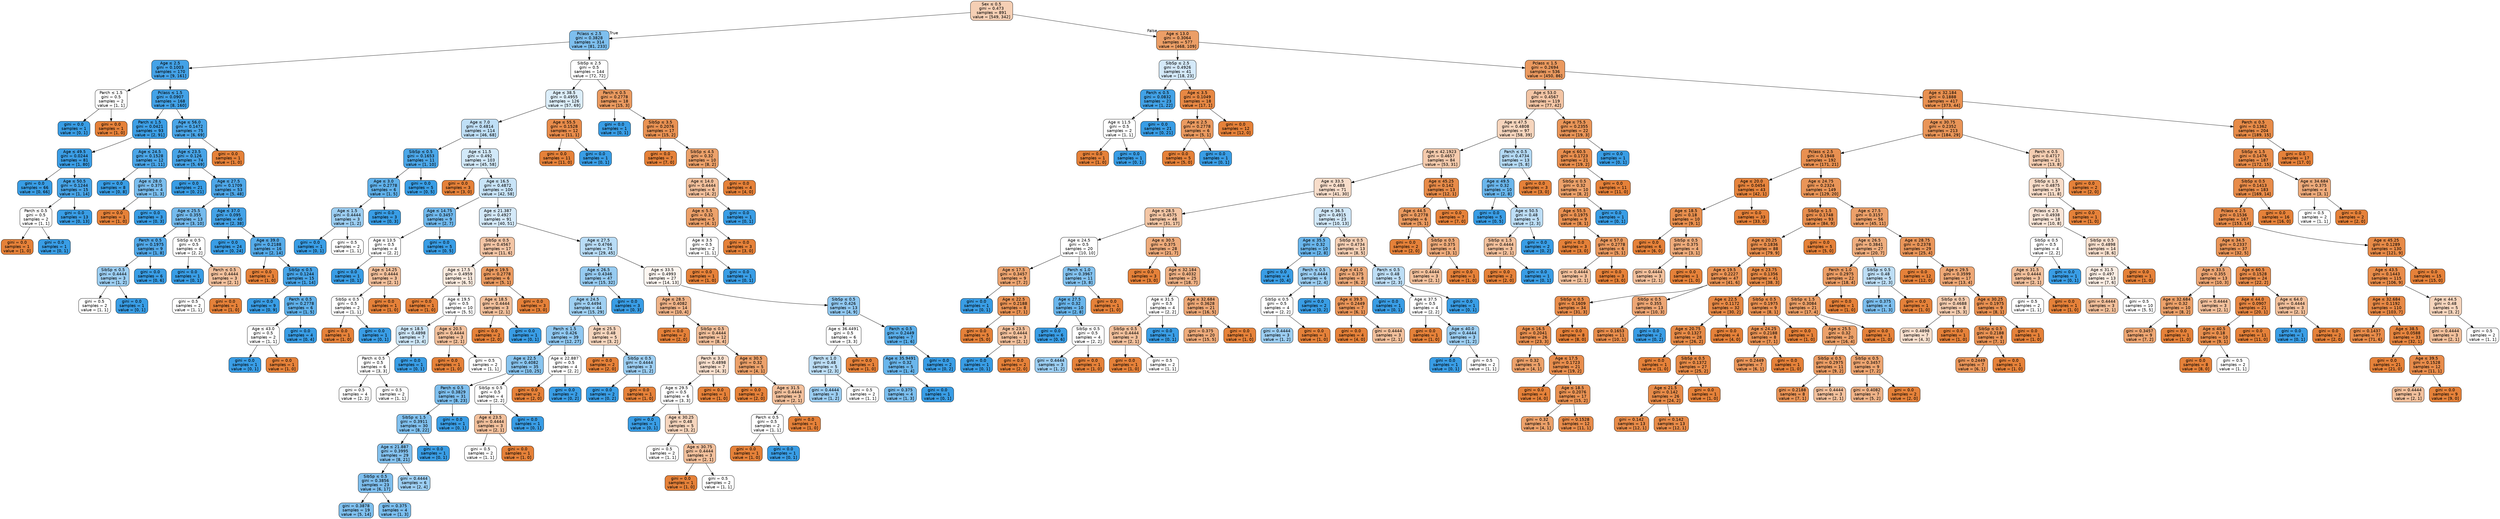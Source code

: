 digraph Tree {
node [shape=box, style="filled, rounded", color="black", fontname=helvetica] ;
edge [fontname=helvetica] ;
0 [label=<Sex &le; 0.5<br/>gini = 0.473<br/>samples = 891<br/>value = [549, 342]>, fillcolor="#e5813960"] ;
1 [label=<Pclass &le; 2.5<br/>gini = 0.3828<br/>samples = 314<br/>value = [81, 233]>, fillcolor="#399de5a6"] ;
0 -> 1 [labeldistance=2.5, labelangle=45, headlabel="True"] ;
2 [label=<Age &le; 2.5<br/>gini = 0.1003<br/>samples = 170<br/>value = [9, 161]>, fillcolor="#399de5f1"] ;
1 -> 2 ;
3 [label=<Parch &le; 1.5<br/>gini = 0.5<br/>samples = 2<br/>value = [1, 1]>, fillcolor="#e5813900"] ;
2 -> 3 ;
4 [label=<gini = 0.0<br/>samples = 1<br/>value = [0, 1]>, fillcolor="#399de5ff"] ;
3 -> 4 ;
5 [label=<gini = 0.0<br/>samples = 1<br/>value = [1, 0]>, fillcolor="#e58139ff"] ;
3 -> 5 ;
6 [label=<Pclass &le; 1.5<br/>gini = 0.0907<br/>samples = 168<br/>value = [8, 160]>, fillcolor="#399de5f2"] ;
2 -> 6 ;
7 [label=<Parch &le; 1.5<br/>gini = 0.0421<br/>samples = 93<br/>value = [2, 91]>, fillcolor="#399de5f9"] ;
6 -> 7 ;
8 [label=<Age &le; 49.5<br/>gini = 0.0244<br/>samples = 81<br/>value = [1, 80]>, fillcolor="#399de5fc"] ;
7 -> 8 ;
9 [label=<gini = 0.0<br/>samples = 66<br/>value = [0, 66]>, fillcolor="#399de5ff"] ;
8 -> 9 ;
10 [label=<Age &le; 50.5<br/>gini = 0.1244<br/>samples = 15<br/>value = [1, 14]>, fillcolor="#399de5ed"] ;
8 -> 10 ;
11 [label=<Parch &le; 0.5<br/>gini = 0.5<br/>samples = 2<br/>value = [1, 1]>, fillcolor="#e5813900"] ;
10 -> 11 ;
12 [label=<gini = 0.0<br/>samples = 1<br/>value = [1, 0]>, fillcolor="#e58139ff"] ;
11 -> 12 ;
13 [label=<gini = 0.0<br/>samples = 1<br/>value = [0, 1]>, fillcolor="#399de5ff"] ;
11 -> 13 ;
14 [label=<gini = 0.0<br/>samples = 13<br/>value = [0, 13]>, fillcolor="#399de5ff"] ;
10 -> 14 ;
15 [label=<Age &le; 24.5<br/>gini = 0.1528<br/>samples = 12<br/>value = [1, 11]>, fillcolor="#399de5e8"] ;
7 -> 15 ;
16 [label=<gini = 0.0<br/>samples = 8<br/>value = [0, 8]>, fillcolor="#399de5ff"] ;
15 -> 16 ;
17 [label=<Age &le; 28.0<br/>gini = 0.375<br/>samples = 4<br/>value = [1, 3]>, fillcolor="#399de5aa"] ;
15 -> 17 ;
18 [label=<gini = 0.0<br/>samples = 1<br/>value = [1, 0]>, fillcolor="#e58139ff"] ;
17 -> 18 ;
19 [label=<gini = 0.0<br/>samples = 3<br/>value = [0, 3]>, fillcolor="#399de5ff"] ;
17 -> 19 ;
20 [label=<Age &le; 56.0<br/>gini = 0.1472<br/>samples = 75<br/>value = [6, 69]>, fillcolor="#399de5e9"] ;
6 -> 20 ;
21 [label=<Age &le; 23.5<br/>gini = 0.126<br/>samples = 74<br/>value = [5, 69]>, fillcolor="#399de5ed"] ;
20 -> 21 ;
22 [label=<gini = 0.0<br/>samples = 21<br/>value = [0, 21]>, fillcolor="#399de5ff"] ;
21 -> 22 ;
23 [label=<Age &le; 27.5<br/>gini = 0.1709<br/>samples = 53<br/>value = [5, 48]>, fillcolor="#399de5e4"] ;
21 -> 23 ;
24 [label=<Age &le; 25.5<br/>gini = 0.355<br/>samples = 13<br/>value = [3, 10]>, fillcolor="#399de5b3"] ;
23 -> 24 ;
25 [label=<Parch &le; 0.5<br/>gini = 0.1975<br/>samples = 9<br/>value = [1, 8]>, fillcolor="#399de5df"] ;
24 -> 25 ;
26 [label=<SibSp &le; 0.5<br/>gini = 0.4444<br/>samples = 3<br/>value = [1, 2]>, fillcolor="#399de57f"] ;
25 -> 26 ;
27 [label=<gini = 0.5<br/>samples = 2<br/>value = [1, 1]>, fillcolor="#e5813900"] ;
26 -> 27 ;
28 [label=<gini = 0.0<br/>samples = 1<br/>value = [0, 1]>, fillcolor="#399de5ff"] ;
26 -> 28 ;
29 [label=<gini = 0.0<br/>samples = 6<br/>value = [0, 6]>, fillcolor="#399de5ff"] ;
25 -> 29 ;
30 [label=<SibSp &le; 0.5<br/>gini = 0.5<br/>samples = 4<br/>value = [2, 2]>, fillcolor="#e5813900"] ;
24 -> 30 ;
31 [label=<gini = 0.0<br/>samples = 1<br/>value = [0, 1]>, fillcolor="#399de5ff"] ;
30 -> 31 ;
32 [label=<Parch &le; 0.5<br/>gini = 0.4444<br/>samples = 3<br/>value = [2, 1]>, fillcolor="#e581397f"] ;
30 -> 32 ;
33 [label=<gini = 0.5<br/>samples = 2<br/>value = [1, 1]>, fillcolor="#e5813900"] ;
32 -> 33 ;
34 [label=<gini = 0.0<br/>samples = 1<br/>value = [1, 0]>, fillcolor="#e58139ff"] ;
32 -> 34 ;
35 [label=<Age &le; 37.0<br/>gini = 0.095<br/>samples = 40<br/>value = [2, 38]>, fillcolor="#399de5f2"] ;
23 -> 35 ;
36 [label=<gini = 0.0<br/>samples = 24<br/>value = [0, 24]>, fillcolor="#399de5ff"] ;
35 -> 36 ;
37 [label=<Age &le; 39.0<br/>gini = 0.2188<br/>samples = 16<br/>value = [2, 14]>, fillcolor="#399de5db"] ;
35 -> 37 ;
38 [label=<gini = 0.0<br/>samples = 1<br/>value = [1, 0]>, fillcolor="#e58139ff"] ;
37 -> 38 ;
39 [label=<SibSp &le; 0.5<br/>gini = 0.1244<br/>samples = 15<br/>value = [1, 14]>, fillcolor="#399de5ed"] ;
37 -> 39 ;
40 [label=<gini = 0.0<br/>samples = 9<br/>value = [0, 9]>, fillcolor="#399de5ff"] ;
39 -> 40 ;
41 [label=<Parch &le; 0.5<br/>gini = 0.2778<br/>samples = 6<br/>value = [1, 5]>, fillcolor="#399de5cc"] ;
39 -> 41 ;
42 [label=<Age &le; 43.0<br/>gini = 0.5<br/>samples = 2<br/>value = [1, 1]>, fillcolor="#e5813900"] ;
41 -> 42 ;
43 [label=<gini = 0.0<br/>samples = 1<br/>value = [0, 1]>, fillcolor="#399de5ff"] ;
42 -> 43 ;
44 [label=<gini = 0.0<br/>samples = 1<br/>value = [1, 0]>, fillcolor="#e58139ff"] ;
42 -> 44 ;
45 [label=<gini = 0.0<br/>samples = 4<br/>value = [0, 4]>, fillcolor="#399de5ff"] ;
41 -> 45 ;
46 [label=<gini = 0.0<br/>samples = 1<br/>value = [1, 0]>, fillcolor="#e58139ff"] ;
20 -> 46 ;
47 [label=<SibSp &le; 2.5<br/>gini = 0.5<br/>samples = 144<br/>value = [72, 72]>, fillcolor="#e5813900"] ;
1 -> 47 ;
48 [label=<Age &le; 38.5<br/>gini = 0.4955<br/>samples = 126<br/>value = [57, 69]>, fillcolor="#399de52c"] ;
47 -> 48 ;
49 [label=<Age &le; 7.0<br/>gini = 0.4814<br/>samples = 114<br/>value = [46, 68]>, fillcolor="#399de552"] ;
48 -> 49 ;
50 [label=<SibSp &le; 0.5<br/>gini = 0.1653<br/>samples = 11<br/>value = [1, 10]>, fillcolor="#399de5e6"] ;
49 -> 50 ;
51 [label=<Age &le; 3.0<br/>gini = 0.2778<br/>samples = 6<br/>value = [1, 5]>, fillcolor="#399de5cc"] ;
50 -> 51 ;
52 [label=<Age &le; 1.5<br/>gini = 0.4444<br/>samples = 3<br/>value = [1, 2]>, fillcolor="#399de57f"] ;
51 -> 52 ;
53 [label=<gini = 0.0<br/>samples = 1<br/>value = [0, 1]>, fillcolor="#399de5ff"] ;
52 -> 53 ;
54 [label=<gini = 0.5<br/>samples = 2<br/>value = [1, 1]>, fillcolor="#e5813900"] ;
52 -> 54 ;
55 [label=<gini = 0.0<br/>samples = 3<br/>value = [0, 3]>, fillcolor="#399de5ff"] ;
51 -> 55 ;
56 [label=<gini = 0.0<br/>samples = 5<br/>value = [0, 5]>, fillcolor="#399de5ff"] ;
50 -> 56 ;
57 [label=<Age &le; 11.5<br/>gini = 0.492<br/>samples = 103<br/>value = [45, 58]>, fillcolor="#399de539"] ;
49 -> 57 ;
58 [label=<gini = 0.0<br/>samples = 3<br/>value = [3, 0]>, fillcolor="#e58139ff"] ;
57 -> 58 ;
59 [label=<Age &le; 16.5<br/>gini = 0.4872<br/>samples = 100<br/>value = [42, 58]>, fillcolor="#399de546"] ;
57 -> 59 ;
60 [label=<Age &le; 14.75<br/>gini = 0.3457<br/>samples = 9<br/>value = [2, 7]>, fillcolor="#399de5b6"] ;
59 -> 60 ;
61 [label=<Age &le; 13.5<br/>gini = 0.5<br/>samples = 4<br/>value = [2, 2]>, fillcolor="#e5813900"] ;
60 -> 61 ;
62 [label=<gini = 0.0<br/>samples = 1<br/>value = [0, 1]>, fillcolor="#399de5ff"] ;
61 -> 62 ;
63 [label=<Age &le; 14.25<br/>gini = 0.4444<br/>samples = 3<br/>value = [2, 1]>, fillcolor="#e581397f"] ;
61 -> 63 ;
64 [label=<SibSp &le; 0.5<br/>gini = 0.5<br/>samples = 2<br/>value = [1, 1]>, fillcolor="#e5813900"] ;
63 -> 64 ;
65 [label=<gini = 0.0<br/>samples = 1<br/>value = [1, 0]>, fillcolor="#e58139ff"] ;
64 -> 65 ;
66 [label=<gini = 0.0<br/>samples = 1<br/>value = [0, 1]>, fillcolor="#399de5ff"] ;
64 -> 66 ;
67 [label=<gini = 0.0<br/>samples = 1<br/>value = [1, 0]>, fillcolor="#e58139ff"] ;
63 -> 67 ;
68 [label=<gini = 0.0<br/>samples = 5<br/>value = [0, 5]>, fillcolor="#399de5ff"] ;
60 -> 68 ;
69 [label=<Age &le; 21.387<br/>gini = 0.4927<br/>samples = 91<br/>value = [40, 51]>, fillcolor="#399de537"] ;
59 -> 69 ;
70 [label=<SibSp &le; 0.5<br/>gini = 0.4567<br/>samples = 17<br/>value = [11, 6]>, fillcolor="#e5813974"] ;
69 -> 70 ;
71 [label=<Age &le; 17.5<br/>gini = 0.4959<br/>samples = 11<br/>value = [6, 5]>, fillcolor="#e581392a"] ;
70 -> 71 ;
72 [label=<gini = 0.0<br/>samples = 1<br/>value = [1, 0]>, fillcolor="#e58139ff"] ;
71 -> 72 ;
73 [label=<Age &le; 19.5<br/>gini = 0.5<br/>samples = 10<br/>value = [5, 5]>, fillcolor="#e5813900"] ;
71 -> 73 ;
74 [label=<Age &le; 18.5<br/>gini = 0.4898<br/>samples = 7<br/>value = [3, 4]>, fillcolor="#399de540"] ;
73 -> 74 ;
75 [label=<Parch &le; 0.5<br/>gini = 0.5<br/>samples = 6<br/>value = [3, 3]>, fillcolor="#e5813900"] ;
74 -> 75 ;
76 [label=<gini = 0.5<br/>samples = 4<br/>value = [2, 2]>, fillcolor="#e5813900"] ;
75 -> 76 ;
77 [label=<gini = 0.5<br/>samples = 2<br/>value = [1, 1]>, fillcolor="#e5813900"] ;
75 -> 77 ;
78 [label=<gini = 0.0<br/>samples = 1<br/>value = [0, 1]>, fillcolor="#399de5ff"] ;
74 -> 78 ;
79 [label=<Age &le; 20.5<br/>gini = 0.4444<br/>samples = 3<br/>value = [2, 1]>, fillcolor="#e581397f"] ;
73 -> 79 ;
80 [label=<gini = 0.0<br/>samples = 1<br/>value = [1, 0]>, fillcolor="#e58139ff"] ;
79 -> 80 ;
81 [label=<gini = 0.5<br/>samples = 2<br/>value = [1, 1]>, fillcolor="#e5813900"] ;
79 -> 81 ;
82 [label=<Age &le; 19.5<br/>gini = 0.2778<br/>samples = 6<br/>value = [5, 1]>, fillcolor="#e58139cc"] ;
70 -> 82 ;
83 [label=<Age &le; 18.5<br/>gini = 0.4444<br/>samples = 3<br/>value = [2, 1]>, fillcolor="#e581397f"] ;
82 -> 83 ;
84 [label=<gini = 0.0<br/>samples = 2<br/>value = [2, 0]>, fillcolor="#e58139ff"] ;
83 -> 84 ;
85 [label=<gini = 0.0<br/>samples = 1<br/>value = [0, 1]>, fillcolor="#399de5ff"] ;
83 -> 85 ;
86 [label=<gini = 0.0<br/>samples = 3<br/>value = [3, 0]>, fillcolor="#e58139ff"] ;
82 -> 86 ;
87 [label=<Age &le; 27.5<br/>gini = 0.4766<br/>samples = 74<br/>value = [29, 45]>, fillcolor="#399de55b"] ;
69 -> 87 ;
88 [label=<Age &le; 26.5<br/>gini = 0.4346<br/>samples = 47<br/>value = [15, 32]>, fillcolor="#399de587"] ;
87 -> 88 ;
89 [label=<Age &le; 24.5<br/>gini = 0.4494<br/>samples = 44<br/>value = [15, 29]>, fillcolor="#399de57b"] ;
88 -> 89 ;
90 [label=<Parch &le; 1.5<br/>gini = 0.426<br/>samples = 39<br/>value = [12, 27]>, fillcolor="#399de58e"] ;
89 -> 90 ;
91 [label=<Age &le; 22.5<br/>gini = 0.4082<br/>samples = 35<br/>value = [10, 25]>, fillcolor="#399de599"] ;
90 -> 91 ;
92 [label=<Parch &le; 0.5<br/>gini = 0.3829<br/>samples = 31<br/>value = [8, 23]>, fillcolor="#399de5a6"] ;
91 -> 92 ;
93 [label=<SibSp &le; 1.5<br/>gini = 0.3911<br/>samples = 30<br/>value = [8, 22]>, fillcolor="#399de5a2"] ;
92 -> 93 ;
94 [label=<Age &le; 21.887<br/>gini = 0.3995<br/>samples = 29<br/>value = [8, 21]>, fillcolor="#399de59e"] ;
93 -> 94 ;
95 [label=<SibSp &le; 0.5<br/>gini = 0.3856<br/>samples = 23<br/>value = [6, 17]>, fillcolor="#399de5a5"] ;
94 -> 95 ;
96 [label=<gini = 0.3878<br/>samples = 19<br/>value = [5, 14]>, fillcolor="#399de5a4"] ;
95 -> 96 ;
97 [label=<gini = 0.375<br/>samples = 4<br/>value = [1, 3]>, fillcolor="#399de5aa"] ;
95 -> 97 ;
98 [label=<gini = 0.4444<br/>samples = 6<br/>value = [2, 4]>, fillcolor="#399de57f"] ;
94 -> 98 ;
99 [label=<gini = 0.0<br/>samples = 1<br/>value = [0, 1]>, fillcolor="#399de5ff"] ;
93 -> 99 ;
100 [label=<gini = 0.0<br/>samples = 1<br/>value = [0, 1]>, fillcolor="#399de5ff"] ;
92 -> 100 ;
101 [label=<SibSp &le; 0.5<br/>gini = 0.5<br/>samples = 4<br/>value = [2, 2]>, fillcolor="#e5813900"] ;
91 -> 101 ;
102 [label=<Age &le; 23.5<br/>gini = 0.4444<br/>samples = 3<br/>value = [2, 1]>, fillcolor="#e581397f"] ;
101 -> 102 ;
103 [label=<gini = 0.5<br/>samples = 2<br/>value = [1, 1]>, fillcolor="#e5813900"] ;
102 -> 103 ;
104 [label=<gini = 0.0<br/>samples = 1<br/>value = [1, 0]>, fillcolor="#e58139ff"] ;
102 -> 104 ;
105 [label=<gini = 0.0<br/>samples = 1<br/>value = [0, 1]>, fillcolor="#399de5ff"] ;
101 -> 105 ;
106 [label=<Age &le; 22.887<br/>gini = 0.5<br/>samples = 4<br/>value = [2, 2]>, fillcolor="#e5813900"] ;
90 -> 106 ;
107 [label=<gini = 0.0<br/>samples = 2<br/>value = [2, 0]>, fillcolor="#e58139ff"] ;
106 -> 107 ;
108 [label=<gini = 0.0<br/>samples = 2<br/>value = [0, 2]>, fillcolor="#399de5ff"] ;
106 -> 108 ;
109 [label=<Age &le; 25.5<br/>gini = 0.48<br/>samples = 5<br/>value = [3, 2]>, fillcolor="#e5813955"] ;
89 -> 109 ;
110 [label=<gini = 0.0<br/>samples = 2<br/>value = [2, 0]>, fillcolor="#e58139ff"] ;
109 -> 110 ;
111 [label=<SibSp &le; 0.5<br/>gini = 0.4444<br/>samples = 3<br/>value = [1, 2]>, fillcolor="#399de57f"] ;
109 -> 111 ;
112 [label=<gini = 0.0<br/>samples = 2<br/>value = [0, 2]>, fillcolor="#399de5ff"] ;
111 -> 112 ;
113 [label=<gini = 0.0<br/>samples = 1<br/>value = [1, 0]>, fillcolor="#e58139ff"] ;
111 -> 113 ;
114 [label=<gini = 0.0<br/>samples = 3<br/>value = [0, 3]>, fillcolor="#399de5ff"] ;
88 -> 114 ;
115 [label=<Age &le; 33.5<br/>gini = 0.4993<br/>samples = 27<br/>value = [14, 13]>, fillcolor="#e5813912"] ;
87 -> 115 ;
116 [label=<Age &le; 28.5<br/>gini = 0.4082<br/>samples = 14<br/>value = [10, 4]>, fillcolor="#e5813999"] ;
115 -> 116 ;
117 [label=<gini = 0.0<br/>samples = 2<br/>value = [2, 0]>, fillcolor="#e58139ff"] ;
116 -> 117 ;
118 [label=<SibSp &le; 0.5<br/>gini = 0.4444<br/>samples = 12<br/>value = [8, 4]>, fillcolor="#e581397f"] ;
116 -> 118 ;
119 [label=<Parch &le; 3.0<br/>gini = 0.4898<br/>samples = 7<br/>value = [4, 3]>, fillcolor="#e5813940"] ;
118 -> 119 ;
120 [label=<Age &le; 29.5<br/>gini = 0.5<br/>samples = 6<br/>value = [3, 3]>, fillcolor="#e5813900"] ;
119 -> 120 ;
121 [label=<gini = 0.0<br/>samples = 1<br/>value = [0, 1]>, fillcolor="#399de5ff"] ;
120 -> 121 ;
122 [label=<Age &le; 30.25<br/>gini = 0.48<br/>samples = 5<br/>value = [3, 2]>, fillcolor="#e5813955"] ;
120 -> 122 ;
123 [label=<gini = 0.5<br/>samples = 2<br/>value = [1, 1]>, fillcolor="#e5813900"] ;
122 -> 123 ;
124 [label=<Age &le; 30.75<br/>gini = 0.4444<br/>samples = 3<br/>value = [2, 1]>, fillcolor="#e581397f"] ;
122 -> 124 ;
125 [label=<gini = 0.0<br/>samples = 1<br/>value = [1, 0]>, fillcolor="#e58139ff"] ;
124 -> 125 ;
126 [label=<gini = 0.5<br/>samples = 2<br/>value = [1, 1]>, fillcolor="#e5813900"] ;
124 -> 126 ;
127 [label=<gini = 0.0<br/>samples = 1<br/>value = [1, 0]>, fillcolor="#e58139ff"] ;
119 -> 127 ;
128 [label=<Age &le; 30.5<br/>gini = 0.32<br/>samples = 5<br/>value = [4, 1]>, fillcolor="#e58139bf"] ;
118 -> 128 ;
129 [label=<gini = 0.0<br/>samples = 2<br/>value = [2, 0]>, fillcolor="#e58139ff"] ;
128 -> 129 ;
130 [label=<Age &le; 31.5<br/>gini = 0.4444<br/>samples = 3<br/>value = [2, 1]>, fillcolor="#e581397f"] ;
128 -> 130 ;
131 [label=<Parch &le; 0.5<br/>gini = 0.5<br/>samples = 2<br/>value = [1, 1]>, fillcolor="#e5813900"] ;
130 -> 131 ;
132 [label=<gini = 0.0<br/>samples = 1<br/>value = [1, 0]>, fillcolor="#e58139ff"] ;
131 -> 132 ;
133 [label=<gini = 0.0<br/>samples = 1<br/>value = [0, 1]>, fillcolor="#399de5ff"] ;
131 -> 133 ;
134 [label=<gini = 0.0<br/>samples = 1<br/>value = [1, 0]>, fillcolor="#e58139ff"] ;
130 -> 134 ;
135 [label=<SibSp &le; 0.5<br/>gini = 0.426<br/>samples = 13<br/>value = [4, 9]>, fillcolor="#399de58e"] ;
115 -> 135 ;
136 [label=<Age &le; 36.4491<br/>gini = 0.5<br/>samples = 6<br/>value = [3, 3]>, fillcolor="#e5813900"] ;
135 -> 136 ;
137 [label=<Parch &le; 1.0<br/>gini = 0.48<br/>samples = 5<br/>value = [2, 3]>, fillcolor="#399de555"] ;
136 -> 137 ;
138 [label=<gini = 0.4444<br/>samples = 3<br/>value = [1, 2]>, fillcolor="#399de57f"] ;
137 -> 138 ;
139 [label=<gini = 0.5<br/>samples = 2<br/>value = [1, 1]>, fillcolor="#e5813900"] ;
137 -> 139 ;
140 [label=<gini = 0.0<br/>samples = 1<br/>value = [1, 0]>, fillcolor="#e58139ff"] ;
136 -> 140 ;
141 [label=<Parch &le; 0.5<br/>gini = 0.2449<br/>samples = 7<br/>value = [1, 6]>, fillcolor="#399de5d4"] ;
135 -> 141 ;
142 [label=<Age &le; 35.9491<br/>gini = 0.32<br/>samples = 5<br/>value = [1, 4]>, fillcolor="#399de5bf"] ;
141 -> 142 ;
143 [label=<gini = 0.375<br/>samples = 4<br/>value = [1, 3]>, fillcolor="#399de5aa"] ;
142 -> 143 ;
144 [label=<gini = 0.0<br/>samples = 1<br/>value = [0, 1]>, fillcolor="#399de5ff"] ;
142 -> 144 ;
145 [label=<gini = 0.0<br/>samples = 2<br/>value = [0, 2]>, fillcolor="#399de5ff"] ;
141 -> 145 ;
146 [label=<Age &le; 55.5<br/>gini = 0.1528<br/>samples = 12<br/>value = [11, 1]>, fillcolor="#e58139e8"] ;
48 -> 146 ;
147 [label=<gini = 0.0<br/>samples = 11<br/>value = [11, 0]>, fillcolor="#e58139ff"] ;
146 -> 147 ;
148 [label=<gini = 0.0<br/>samples = 1<br/>value = [0, 1]>, fillcolor="#399de5ff"] ;
146 -> 148 ;
149 [label=<Parch &le; 0.5<br/>gini = 0.2778<br/>samples = 18<br/>value = [15, 3]>, fillcolor="#e58139cc"] ;
47 -> 149 ;
150 [label=<gini = 0.0<br/>samples = 1<br/>value = [0, 1]>, fillcolor="#399de5ff"] ;
149 -> 150 ;
151 [label=<SibSp &le; 3.5<br/>gini = 0.2076<br/>samples = 17<br/>value = [15, 2]>, fillcolor="#e58139dd"] ;
149 -> 151 ;
152 [label=<gini = 0.0<br/>samples = 7<br/>value = [7, 0]>, fillcolor="#e58139ff"] ;
151 -> 152 ;
153 [label=<SibSp &le; 4.5<br/>gini = 0.32<br/>samples = 10<br/>value = [8, 2]>, fillcolor="#e58139bf"] ;
151 -> 153 ;
154 [label=<Age &le; 14.0<br/>gini = 0.4444<br/>samples = 6<br/>value = [4, 2]>, fillcolor="#e581397f"] ;
153 -> 154 ;
155 [label=<Age &le; 5.5<br/>gini = 0.32<br/>samples = 5<br/>value = [4, 1]>, fillcolor="#e58139bf"] ;
154 -> 155 ;
156 [label=<Age &le; 3.5<br/>gini = 0.5<br/>samples = 2<br/>value = [1, 1]>, fillcolor="#e5813900"] ;
155 -> 156 ;
157 [label=<gini = 0.0<br/>samples = 1<br/>value = [1, 0]>, fillcolor="#e58139ff"] ;
156 -> 157 ;
158 [label=<gini = 0.0<br/>samples = 1<br/>value = [0, 1]>, fillcolor="#399de5ff"] ;
156 -> 158 ;
159 [label=<gini = 0.0<br/>samples = 3<br/>value = [3, 0]>, fillcolor="#e58139ff"] ;
155 -> 159 ;
160 [label=<gini = 0.0<br/>samples = 1<br/>value = [0, 1]>, fillcolor="#399de5ff"] ;
154 -> 160 ;
161 [label=<gini = 0.0<br/>samples = 4<br/>value = [4, 0]>, fillcolor="#e58139ff"] ;
153 -> 161 ;
162 [label=<Age &le; 13.0<br/>gini = 0.3064<br/>samples = 577<br/>value = [468, 109]>, fillcolor="#e58139c4"] ;
0 -> 162 [labeldistance=2.5, labelangle=-45, headlabel="False"] ;
163 [label=<SibSp &le; 2.5<br/>gini = 0.4926<br/>samples = 41<br/>value = [18, 23]>, fillcolor="#399de537"] ;
162 -> 163 ;
164 [label=<Parch &le; 0.5<br/>gini = 0.0832<br/>samples = 23<br/>value = [1, 22]>, fillcolor="#399de5f3"] ;
163 -> 164 ;
165 [label=<Age &le; 11.5<br/>gini = 0.5<br/>samples = 2<br/>value = [1, 1]>, fillcolor="#e5813900"] ;
164 -> 165 ;
166 [label=<gini = 0.0<br/>samples = 1<br/>value = [1, 0]>, fillcolor="#e58139ff"] ;
165 -> 166 ;
167 [label=<gini = 0.0<br/>samples = 1<br/>value = [0, 1]>, fillcolor="#399de5ff"] ;
165 -> 167 ;
168 [label=<gini = 0.0<br/>samples = 21<br/>value = [0, 21]>, fillcolor="#399de5ff"] ;
164 -> 168 ;
169 [label=<Age &le; 3.5<br/>gini = 0.1049<br/>samples = 18<br/>value = [17, 1]>, fillcolor="#e58139f0"] ;
163 -> 169 ;
170 [label=<Age &le; 2.5<br/>gini = 0.2778<br/>samples = 6<br/>value = [5, 1]>, fillcolor="#e58139cc"] ;
169 -> 170 ;
171 [label=<gini = 0.0<br/>samples = 5<br/>value = [5, 0]>, fillcolor="#e58139ff"] ;
170 -> 171 ;
172 [label=<gini = 0.0<br/>samples = 1<br/>value = [0, 1]>, fillcolor="#399de5ff"] ;
170 -> 172 ;
173 [label=<gini = 0.0<br/>samples = 12<br/>value = [12, 0]>, fillcolor="#e58139ff"] ;
169 -> 173 ;
174 [label=<Pclass &le; 1.5<br/>gini = 0.2694<br/>samples = 536<br/>value = [450, 86]>, fillcolor="#e58139ce"] ;
162 -> 174 ;
175 [label=<Age &le; 53.0<br/>gini = 0.4567<br/>samples = 119<br/>value = [77, 42]>, fillcolor="#e5813974"] ;
174 -> 175 ;
176 [label=<Age &le; 47.5<br/>gini = 0.4808<br/>samples = 97<br/>value = [58, 39]>, fillcolor="#e5813954"] ;
175 -> 176 ;
177 [label=<Age &le; 42.1923<br/>gini = 0.4657<br/>samples = 84<br/>value = [53, 31]>, fillcolor="#e581396a"] ;
176 -> 177 ;
178 [label=<Age &le; 33.5<br/>gini = 0.488<br/>samples = 71<br/>value = [41, 30]>, fillcolor="#e5813944"] ;
177 -> 178 ;
179 [label=<Age &le; 28.5<br/>gini = 0.4575<br/>samples = 48<br/>value = [31, 17]>, fillcolor="#e5813973"] ;
178 -> 179 ;
180 [label=<Age &le; 24.5<br/>gini = 0.5<br/>samples = 20<br/>value = [10, 10]>, fillcolor="#e5813900"] ;
179 -> 180 ;
181 [label=<Age &le; 17.5<br/>gini = 0.3457<br/>samples = 9<br/>value = [7, 2]>, fillcolor="#e58139b6"] ;
180 -> 181 ;
182 [label=<gini = 0.0<br/>samples = 1<br/>value = [0, 1]>, fillcolor="#399de5ff"] ;
181 -> 182 ;
183 [label=<Age &le; 22.5<br/>gini = 0.2188<br/>samples = 8<br/>value = [7, 1]>, fillcolor="#e58139db"] ;
181 -> 183 ;
184 [label=<gini = 0.0<br/>samples = 5<br/>value = [5, 0]>, fillcolor="#e58139ff"] ;
183 -> 184 ;
185 [label=<Age &le; 23.5<br/>gini = 0.4444<br/>samples = 3<br/>value = [2, 1]>, fillcolor="#e581397f"] ;
183 -> 185 ;
186 [label=<gini = 0.0<br/>samples = 1<br/>value = [0, 1]>, fillcolor="#399de5ff"] ;
185 -> 186 ;
187 [label=<gini = 0.0<br/>samples = 2<br/>value = [2, 0]>, fillcolor="#e58139ff"] ;
185 -> 187 ;
188 [label=<Parch &le; 1.0<br/>gini = 0.3967<br/>samples = 11<br/>value = [3, 8]>, fillcolor="#399de59f"] ;
180 -> 188 ;
189 [label=<Age &le; 27.5<br/>gini = 0.32<br/>samples = 10<br/>value = [2, 8]>, fillcolor="#399de5bf"] ;
188 -> 189 ;
190 [label=<gini = 0.0<br/>samples = 6<br/>value = [0, 6]>, fillcolor="#399de5ff"] ;
189 -> 190 ;
191 [label=<SibSp &le; 0.5<br/>gini = 0.5<br/>samples = 4<br/>value = [2, 2]>, fillcolor="#e5813900"] ;
189 -> 191 ;
192 [label=<gini = 0.4444<br/>samples = 3<br/>value = [1, 2]>, fillcolor="#399de57f"] ;
191 -> 192 ;
193 [label=<gini = 0.0<br/>samples = 1<br/>value = [1, 0]>, fillcolor="#e58139ff"] ;
191 -> 193 ;
194 [label=<gini = 0.0<br/>samples = 1<br/>value = [1, 0]>, fillcolor="#e58139ff"] ;
188 -> 194 ;
195 [label=<Age &le; 30.5<br/>gini = 0.375<br/>samples = 28<br/>value = [21, 7]>, fillcolor="#e58139aa"] ;
179 -> 195 ;
196 [label=<gini = 0.0<br/>samples = 3<br/>value = [3, 0]>, fillcolor="#e58139ff"] ;
195 -> 196 ;
197 [label=<Age &le; 32.184<br/>gini = 0.4032<br/>samples = 25<br/>value = [18, 7]>, fillcolor="#e581399c"] ;
195 -> 197 ;
198 [label=<Age &le; 31.5<br/>gini = 0.5<br/>samples = 4<br/>value = [2, 2]>, fillcolor="#e5813900"] ;
197 -> 198 ;
199 [label=<SibSp &le; 0.5<br/>gini = 0.4444<br/>samples = 3<br/>value = [2, 1]>, fillcolor="#e581397f"] ;
198 -> 199 ;
200 [label=<gini = 0.0<br/>samples = 1<br/>value = [1, 0]>, fillcolor="#e58139ff"] ;
199 -> 200 ;
201 [label=<gini = 0.5<br/>samples = 2<br/>value = [1, 1]>, fillcolor="#e5813900"] ;
199 -> 201 ;
202 [label=<gini = 0.0<br/>samples = 1<br/>value = [0, 1]>, fillcolor="#399de5ff"] ;
198 -> 202 ;
203 [label=<Age &le; 32.684<br/>gini = 0.3628<br/>samples = 21<br/>value = [16, 5]>, fillcolor="#e58139af"] ;
197 -> 203 ;
204 [label=<gini = 0.375<br/>samples = 20<br/>value = [15, 5]>, fillcolor="#e58139aa"] ;
203 -> 204 ;
205 [label=<gini = 0.0<br/>samples = 1<br/>value = [1, 0]>, fillcolor="#e58139ff"] ;
203 -> 205 ;
206 [label=<Age &le; 36.5<br/>gini = 0.4915<br/>samples = 23<br/>value = [10, 13]>, fillcolor="#399de53b"] ;
178 -> 206 ;
207 [label=<Age &le; 35.5<br/>gini = 0.32<br/>samples = 10<br/>value = [2, 8]>, fillcolor="#399de5bf"] ;
206 -> 207 ;
208 [label=<gini = 0.0<br/>samples = 4<br/>value = [0, 4]>, fillcolor="#399de5ff"] ;
207 -> 208 ;
209 [label=<Parch &le; 0.5<br/>gini = 0.4444<br/>samples = 6<br/>value = [2, 4]>, fillcolor="#399de57f"] ;
207 -> 209 ;
210 [label=<SibSp &le; 0.5<br/>gini = 0.5<br/>samples = 4<br/>value = [2, 2]>, fillcolor="#e5813900"] ;
209 -> 210 ;
211 [label=<gini = 0.4444<br/>samples = 3<br/>value = [1, 2]>, fillcolor="#399de57f"] ;
210 -> 211 ;
212 [label=<gini = 0.0<br/>samples = 1<br/>value = [1, 0]>, fillcolor="#e58139ff"] ;
210 -> 212 ;
213 [label=<gini = 0.0<br/>samples = 2<br/>value = [0, 2]>, fillcolor="#399de5ff"] ;
209 -> 213 ;
214 [label=<SibSp &le; 0.5<br/>gini = 0.4734<br/>samples = 13<br/>value = [8, 5]>, fillcolor="#e5813960"] ;
206 -> 214 ;
215 [label=<Age &le; 41.0<br/>gini = 0.375<br/>samples = 8<br/>value = [6, 2]>, fillcolor="#e58139aa"] ;
214 -> 215 ;
216 [label=<Age &le; 39.5<br/>gini = 0.2449<br/>samples = 7<br/>value = [6, 1]>, fillcolor="#e58139d4"] ;
215 -> 216 ;
217 [label=<gini = 0.0<br/>samples = 4<br/>value = [4, 0]>, fillcolor="#e58139ff"] ;
216 -> 217 ;
218 [label=<gini = 0.4444<br/>samples = 3<br/>value = [2, 1]>, fillcolor="#e581397f"] ;
216 -> 218 ;
219 [label=<gini = 0.0<br/>samples = 1<br/>value = [0, 1]>, fillcolor="#399de5ff"] ;
215 -> 219 ;
220 [label=<Parch &le; 0.5<br/>gini = 0.48<br/>samples = 5<br/>value = [2, 3]>, fillcolor="#399de555"] ;
214 -> 220 ;
221 [label=<Age &le; 37.5<br/>gini = 0.5<br/>samples = 4<br/>value = [2, 2]>, fillcolor="#e5813900"] ;
220 -> 221 ;
222 [label=<gini = 0.0<br/>samples = 1<br/>value = [1, 0]>, fillcolor="#e58139ff"] ;
221 -> 222 ;
223 [label=<Age &le; 40.0<br/>gini = 0.4444<br/>samples = 3<br/>value = [1, 2]>, fillcolor="#399de57f"] ;
221 -> 223 ;
224 [label=<gini = 0.0<br/>samples = 1<br/>value = [0, 1]>, fillcolor="#399de5ff"] ;
223 -> 224 ;
225 [label=<gini = 0.5<br/>samples = 2<br/>value = [1, 1]>, fillcolor="#e5813900"] ;
223 -> 225 ;
226 [label=<gini = 0.0<br/>samples = 1<br/>value = [0, 1]>, fillcolor="#399de5ff"] ;
220 -> 226 ;
227 [label=<Age &le; 45.25<br/>gini = 0.142<br/>samples = 13<br/>value = [12, 1]>, fillcolor="#e58139ea"] ;
177 -> 227 ;
228 [label=<Age &le; 44.5<br/>gini = 0.2778<br/>samples = 6<br/>value = [5, 1]>, fillcolor="#e58139cc"] ;
227 -> 228 ;
229 [label=<gini = 0.0<br/>samples = 2<br/>value = [2, 0]>, fillcolor="#e58139ff"] ;
228 -> 229 ;
230 [label=<SibSp &le; 0.5<br/>gini = 0.375<br/>samples = 4<br/>value = [3, 1]>, fillcolor="#e58139aa"] ;
228 -> 230 ;
231 [label=<gini = 0.4444<br/>samples = 3<br/>value = [2, 1]>, fillcolor="#e581397f"] ;
230 -> 231 ;
232 [label=<gini = 0.0<br/>samples = 1<br/>value = [1, 0]>, fillcolor="#e58139ff"] ;
230 -> 232 ;
233 [label=<gini = 0.0<br/>samples = 7<br/>value = [7, 0]>, fillcolor="#e58139ff"] ;
227 -> 233 ;
234 [label=<Parch &le; 0.5<br/>gini = 0.4734<br/>samples = 13<br/>value = [5, 8]>, fillcolor="#399de560"] ;
176 -> 234 ;
235 [label=<Age &le; 49.5<br/>gini = 0.32<br/>samples = 10<br/>value = [2, 8]>, fillcolor="#399de5bf"] ;
234 -> 235 ;
236 [label=<gini = 0.0<br/>samples = 5<br/>value = [0, 5]>, fillcolor="#399de5ff"] ;
235 -> 236 ;
237 [label=<Age &le; 50.5<br/>gini = 0.48<br/>samples = 5<br/>value = [2, 3]>, fillcolor="#399de555"] ;
235 -> 237 ;
238 [label=<SibSp &le; 1.5<br/>gini = 0.4444<br/>samples = 3<br/>value = [2, 1]>, fillcolor="#e581397f"] ;
237 -> 238 ;
239 [label=<gini = 0.0<br/>samples = 2<br/>value = [2, 0]>, fillcolor="#e58139ff"] ;
238 -> 239 ;
240 [label=<gini = 0.0<br/>samples = 1<br/>value = [0, 1]>, fillcolor="#399de5ff"] ;
238 -> 240 ;
241 [label=<gini = 0.0<br/>samples = 2<br/>value = [0, 2]>, fillcolor="#399de5ff"] ;
237 -> 241 ;
242 [label=<gini = 0.0<br/>samples = 3<br/>value = [3, 0]>, fillcolor="#e58139ff"] ;
234 -> 242 ;
243 [label=<Age &le; 75.5<br/>gini = 0.2355<br/>samples = 22<br/>value = [19, 3]>, fillcolor="#e58139d7"] ;
175 -> 243 ;
244 [label=<Age &le; 60.5<br/>gini = 0.1723<br/>samples = 21<br/>value = [19, 2]>, fillcolor="#e58139e4"] ;
243 -> 244 ;
245 [label=<SibSp &le; 0.5<br/>gini = 0.32<br/>samples = 10<br/>value = [8, 2]>, fillcolor="#e58139bf"] ;
244 -> 245 ;
246 [label=<Age &le; 55.5<br/>gini = 0.1975<br/>samples = 9<br/>value = [8, 1]>, fillcolor="#e58139df"] ;
245 -> 246 ;
247 [label=<gini = 0.0<br/>samples = 3<br/>value = [3, 0]>, fillcolor="#e58139ff"] ;
246 -> 247 ;
248 [label=<Age &le; 57.0<br/>gini = 0.2778<br/>samples = 6<br/>value = [5, 1]>, fillcolor="#e58139cc"] ;
246 -> 248 ;
249 [label=<gini = 0.4444<br/>samples = 3<br/>value = [2, 1]>, fillcolor="#e581397f"] ;
248 -> 249 ;
250 [label=<gini = 0.0<br/>samples = 3<br/>value = [3, 0]>, fillcolor="#e58139ff"] ;
248 -> 250 ;
251 [label=<gini = 0.0<br/>samples = 1<br/>value = [0, 1]>, fillcolor="#399de5ff"] ;
245 -> 251 ;
252 [label=<gini = 0.0<br/>samples = 11<br/>value = [11, 0]>, fillcolor="#e58139ff"] ;
244 -> 252 ;
253 [label=<gini = 0.0<br/>samples = 1<br/>value = [0, 1]>, fillcolor="#399de5ff"] ;
243 -> 253 ;
254 [label=<Age &le; 32.184<br/>gini = 0.1888<br/>samples = 417<br/>value = [373, 44]>, fillcolor="#e58139e1"] ;
174 -> 254 ;
255 [label=<Age &le; 30.75<br/>gini = 0.2352<br/>samples = 213<br/>value = [184, 29]>, fillcolor="#e58139d7"] ;
254 -> 255 ;
256 [label=<Pclass &le; 2.5<br/>gini = 0.1948<br/>samples = 192<br/>value = [171, 21]>, fillcolor="#e58139e0"] ;
255 -> 256 ;
257 [label=<Age &le; 20.0<br/>gini = 0.0454<br/>samples = 43<br/>value = [42, 1]>, fillcolor="#e58139f9"] ;
256 -> 257 ;
258 [label=<Age &le; 18.5<br/>gini = 0.18<br/>samples = 10<br/>value = [9, 1]>, fillcolor="#e58139e3"] ;
257 -> 258 ;
259 [label=<gini = 0.0<br/>samples = 6<br/>value = [6, 0]>, fillcolor="#e58139ff"] ;
258 -> 259 ;
260 [label=<SibSp &le; 0.5<br/>gini = 0.375<br/>samples = 4<br/>value = [3, 1]>, fillcolor="#e58139aa"] ;
258 -> 260 ;
261 [label=<gini = 0.4444<br/>samples = 3<br/>value = [2, 1]>, fillcolor="#e581397f"] ;
260 -> 261 ;
262 [label=<gini = 0.0<br/>samples = 1<br/>value = [1, 0]>, fillcolor="#e58139ff"] ;
260 -> 262 ;
263 [label=<gini = 0.0<br/>samples = 33<br/>value = [33, 0]>, fillcolor="#e58139ff"] ;
257 -> 263 ;
264 [label=<Age &le; 24.75<br/>gini = 0.2324<br/>samples = 149<br/>value = [129, 20]>, fillcolor="#e58139d7"] ;
256 -> 264 ;
265 [label=<SibSp &le; 1.5<br/>gini = 0.1748<br/>samples = 93<br/>value = [84, 9]>, fillcolor="#e58139e4"] ;
264 -> 265 ;
266 [label=<Age &le; 20.25<br/>gini = 0.1836<br/>samples = 88<br/>value = [79, 9]>, fillcolor="#e58139e2"] ;
265 -> 266 ;
267 [label=<Age &le; 19.5<br/>gini = 0.2227<br/>samples = 47<br/>value = [41, 6]>, fillcolor="#e58139da"] ;
266 -> 267 ;
268 [label=<SibSp &le; 0.5<br/>gini = 0.1609<br/>samples = 34<br/>value = [31, 3]>, fillcolor="#e58139e6"] ;
267 -> 268 ;
269 [label=<Age &le; 16.5<br/>gini = 0.2041<br/>samples = 26<br/>value = [23, 3]>, fillcolor="#e58139de"] ;
268 -> 269 ;
270 [label=<gini = 0.32<br/>samples = 5<br/>value = [4, 1]>, fillcolor="#e58139bf"] ;
269 -> 270 ;
271 [label=<Age &le; 17.5<br/>gini = 0.1723<br/>samples = 21<br/>value = [19, 2]>, fillcolor="#e58139e4"] ;
269 -> 271 ;
272 [label=<gini = 0.0<br/>samples = 4<br/>value = [4, 0]>, fillcolor="#e58139ff"] ;
271 -> 272 ;
273 [label=<Age &le; 18.5<br/>gini = 0.2076<br/>samples = 17<br/>value = [15, 2]>, fillcolor="#e58139dd"] ;
271 -> 273 ;
274 [label=<gini = 0.32<br/>samples = 5<br/>value = [4, 1]>, fillcolor="#e58139bf"] ;
273 -> 274 ;
275 [label=<gini = 0.1528<br/>samples = 12<br/>value = [11, 1]>, fillcolor="#e58139e8"] ;
273 -> 275 ;
276 [label=<gini = 0.0<br/>samples = 8<br/>value = [8, 0]>, fillcolor="#e58139ff"] ;
268 -> 276 ;
277 [label=<SibSp &le; 0.5<br/>gini = 0.355<br/>samples = 13<br/>value = [10, 3]>, fillcolor="#e58139b3"] ;
267 -> 277 ;
278 [label=<gini = 0.1653<br/>samples = 11<br/>value = [10, 1]>, fillcolor="#e58139e6"] ;
277 -> 278 ;
279 [label=<gini = 0.0<br/>samples = 2<br/>value = [0, 2]>, fillcolor="#399de5ff"] ;
277 -> 279 ;
280 [label=<Age &le; 23.75<br/>gini = 0.1356<br/>samples = 41<br/>value = [38, 3]>, fillcolor="#e58139eb"] ;
266 -> 280 ;
281 [label=<Age &le; 22.5<br/>gini = 0.1172<br/>samples = 32<br/>value = [30, 2]>, fillcolor="#e58139ee"] ;
280 -> 281 ;
282 [label=<Age &le; 20.75<br/>gini = 0.1327<br/>samples = 28<br/>value = [26, 2]>, fillcolor="#e58139eb"] ;
281 -> 282 ;
283 [label=<gini = 0.0<br/>samples = 1<br/>value = [1, 0]>, fillcolor="#e58139ff"] ;
282 -> 283 ;
284 [label=<SibSp &le; 0.5<br/>gini = 0.1372<br/>samples = 27<br/>value = [25, 2]>, fillcolor="#e58139eb"] ;
282 -> 284 ;
285 [label=<Age &le; 21.5<br/>gini = 0.142<br/>samples = 26<br/>value = [24, 2]>, fillcolor="#e58139ea"] ;
284 -> 285 ;
286 [label=<gini = 0.142<br/>samples = 13<br/>value = [12, 1]>, fillcolor="#e58139ea"] ;
285 -> 286 ;
287 [label=<gini = 0.142<br/>samples = 13<br/>value = [12, 1]>, fillcolor="#e58139ea"] ;
285 -> 287 ;
288 [label=<gini = 0.0<br/>samples = 1<br/>value = [1, 0]>, fillcolor="#e58139ff"] ;
284 -> 288 ;
289 [label=<gini = 0.0<br/>samples = 4<br/>value = [4, 0]>, fillcolor="#e58139ff"] ;
281 -> 289 ;
290 [label=<SibSp &le; 0.5<br/>gini = 0.1975<br/>samples = 9<br/>value = [8, 1]>, fillcolor="#e58139df"] ;
280 -> 290 ;
291 [label=<Age &le; 24.25<br/>gini = 0.2188<br/>samples = 8<br/>value = [7, 1]>, fillcolor="#e58139db"] ;
290 -> 291 ;
292 [label=<gini = 0.2449<br/>samples = 7<br/>value = [6, 1]>, fillcolor="#e58139d4"] ;
291 -> 292 ;
293 [label=<gini = 0.0<br/>samples = 1<br/>value = [1, 0]>, fillcolor="#e58139ff"] ;
291 -> 293 ;
294 [label=<gini = 0.0<br/>samples = 1<br/>value = [1, 0]>, fillcolor="#e58139ff"] ;
290 -> 294 ;
295 [label=<gini = 0.0<br/>samples = 5<br/>value = [5, 0]>, fillcolor="#e58139ff"] ;
265 -> 295 ;
296 [label=<Age &le; 27.5<br/>gini = 0.3157<br/>samples = 56<br/>value = [45, 11]>, fillcolor="#e58139c1"] ;
264 -> 296 ;
297 [label=<Age &le; 26.5<br/>gini = 0.3841<br/>samples = 27<br/>value = [20, 7]>, fillcolor="#e58139a6"] ;
296 -> 297 ;
298 [label=<Parch &le; 1.0<br/>gini = 0.2975<br/>samples = 22<br/>value = [18, 4]>, fillcolor="#e58139c6"] ;
297 -> 298 ;
299 [label=<SibSp &le; 1.5<br/>gini = 0.3084<br/>samples = 21<br/>value = [17, 4]>, fillcolor="#e58139c3"] ;
298 -> 299 ;
300 [label=<Age &le; 25.5<br/>gini = 0.32<br/>samples = 20<br/>value = [16, 4]>, fillcolor="#e58139bf"] ;
299 -> 300 ;
301 [label=<SibSp &le; 0.5<br/>gini = 0.2975<br/>samples = 11<br/>value = [9, 2]>, fillcolor="#e58139c6"] ;
300 -> 301 ;
302 [label=<gini = 0.2188<br/>samples = 8<br/>value = [7, 1]>, fillcolor="#e58139db"] ;
301 -> 302 ;
303 [label=<gini = 0.4444<br/>samples = 3<br/>value = [2, 1]>, fillcolor="#e581397f"] ;
301 -> 303 ;
304 [label=<SibSp &le; 0.5<br/>gini = 0.3457<br/>samples = 9<br/>value = [7, 2]>, fillcolor="#e58139b6"] ;
300 -> 304 ;
305 [label=<gini = 0.4082<br/>samples = 7<br/>value = [5, 2]>, fillcolor="#e5813999"] ;
304 -> 305 ;
306 [label=<gini = 0.0<br/>samples = 2<br/>value = [2, 0]>, fillcolor="#e58139ff"] ;
304 -> 306 ;
307 [label=<gini = 0.0<br/>samples = 1<br/>value = [1, 0]>, fillcolor="#e58139ff"] ;
299 -> 307 ;
308 [label=<gini = 0.0<br/>samples = 1<br/>value = [1, 0]>, fillcolor="#e58139ff"] ;
298 -> 308 ;
309 [label=<SibSp &le; 0.5<br/>gini = 0.48<br/>samples = 5<br/>value = [2, 3]>, fillcolor="#399de555"] ;
297 -> 309 ;
310 [label=<gini = 0.375<br/>samples = 4<br/>value = [1, 3]>, fillcolor="#399de5aa"] ;
309 -> 310 ;
311 [label=<gini = 0.0<br/>samples = 1<br/>value = [1, 0]>, fillcolor="#e58139ff"] ;
309 -> 311 ;
312 [label=<Age &le; 28.75<br/>gini = 0.2378<br/>samples = 29<br/>value = [25, 4]>, fillcolor="#e58139d6"] ;
296 -> 312 ;
313 [label=<gini = 0.0<br/>samples = 12<br/>value = [12, 0]>, fillcolor="#e58139ff"] ;
312 -> 313 ;
314 [label=<Age &le; 29.5<br/>gini = 0.3599<br/>samples = 17<br/>value = [13, 4]>, fillcolor="#e58139b1"] ;
312 -> 314 ;
315 [label=<SibSp &le; 0.5<br/>gini = 0.4688<br/>samples = 8<br/>value = [5, 3]>, fillcolor="#e5813966"] ;
314 -> 315 ;
316 [label=<gini = 0.4898<br/>samples = 7<br/>value = [4, 3]>, fillcolor="#e5813940"] ;
315 -> 316 ;
317 [label=<gini = 0.0<br/>samples = 1<br/>value = [1, 0]>, fillcolor="#e58139ff"] ;
315 -> 317 ;
318 [label=<Age &le; 30.25<br/>gini = 0.1975<br/>samples = 9<br/>value = [8, 1]>, fillcolor="#e58139df"] ;
314 -> 318 ;
319 [label=<SibSp &le; 0.5<br/>gini = 0.2188<br/>samples = 8<br/>value = [7, 1]>, fillcolor="#e58139db"] ;
318 -> 319 ;
320 [label=<gini = 0.2449<br/>samples = 7<br/>value = [6, 1]>, fillcolor="#e58139d4"] ;
319 -> 320 ;
321 [label=<gini = 0.0<br/>samples = 1<br/>value = [1, 0]>, fillcolor="#e58139ff"] ;
319 -> 321 ;
322 [label=<gini = 0.0<br/>samples = 1<br/>value = [1, 0]>, fillcolor="#e58139ff"] ;
318 -> 322 ;
323 [label=<Parch &le; 0.5<br/>gini = 0.4717<br/>samples = 21<br/>value = [13, 8]>, fillcolor="#e5813962"] ;
255 -> 323 ;
324 [label=<SibSp &le; 1.5<br/>gini = 0.4875<br/>samples = 19<br/>value = [11, 8]>, fillcolor="#e5813946"] ;
323 -> 324 ;
325 [label=<Pclass &le; 2.5<br/>gini = 0.4938<br/>samples = 18<br/>value = [10, 8]>, fillcolor="#e5813933"] ;
324 -> 325 ;
326 [label=<SibSp &le; 0.5<br/>gini = 0.5<br/>samples = 4<br/>value = [2, 2]>, fillcolor="#e5813900"] ;
325 -> 326 ;
327 [label=<Age &le; 31.5<br/>gini = 0.4444<br/>samples = 3<br/>value = [2, 1]>, fillcolor="#e581397f"] ;
326 -> 327 ;
328 [label=<gini = 0.5<br/>samples = 2<br/>value = [1, 1]>, fillcolor="#e5813900"] ;
327 -> 328 ;
329 [label=<gini = 0.0<br/>samples = 1<br/>value = [1, 0]>, fillcolor="#e58139ff"] ;
327 -> 329 ;
330 [label=<gini = 0.0<br/>samples = 1<br/>value = [0, 1]>, fillcolor="#399de5ff"] ;
326 -> 330 ;
331 [label=<SibSp &le; 0.5<br/>gini = 0.4898<br/>samples = 14<br/>value = [8, 6]>, fillcolor="#e5813940"] ;
325 -> 331 ;
332 [label=<Age &le; 31.5<br/>gini = 0.497<br/>samples = 13<br/>value = [7, 6]>, fillcolor="#e5813924"] ;
331 -> 332 ;
333 [label=<gini = 0.4444<br/>samples = 3<br/>value = [2, 1]>, fillcolor="#e581397f"] ;
332 -> 333 ;
334 [label=<gini = 0.5<br/>samples = 10<br/>value = [5, 5]>, fillcolor="#e5813900"] ;
332 -> 334 ;
335 [label=<gini = 0.0<br/>samples = 1<br/>value = [1, 0]>, fillcolor="#e58139ff"] ;
331 -> 335 ;
336 [label=<gini = 0.0<br/>samples = 1<br/>value = [1, 0]>, fillcolor="#e58139ff"] ;
324 -> 336 ;
337 [label=<gini = 0.0<br/>samples = 2<br/>value = [2, 0]>, fillcolor="#e58139ff"] ;
323 -> 337 ;
338 [label=<Parch &le; 0.5<br/>gini = 0.1362<br/>samples = 204<br/>value = [189, 15]>, fillcolor="#e58139eb"] ;
254 -> 338 ;
339 [label=<SibSp &le; 1.5<br/>gini = 0.1476<br/>samples = 187<br/>value = [172, 15]>, fillcolor="#e58139e9"] ;
338 -> 339 ;
340 [label=<SibSp &le; 0.5<br/>gini = 0.1413<br/>samples = 183<br/>value = [169, 14]>, fillcolor="#e58139ea"] ;
339 -> 340 ;
341 [label=<Pclass &le; 2.5<br/>gini = 0.1536<br/>samples = 167<br/>value = [153, 14]>, fillcolor="#e58139e8"] ;
340 -> 341 ;
342 [label=<Age &le; 34.5<br/>gini = 0.2337<br/>samples = 37<br/>value = [32, 5]>, fillcolor="#e58139d7"] ;
341 -> 342 ;
343 [label=<Age &le; 33.5<br/>gini = 0.355<br/>samples = 13<br/>value = [10, 3]>, fillcolor="#e58139b3"] ;
342 -> 343 ;
344 [label=<Age &le; 32.684<br/>gini = 0.32<br/>samples = 10<br/>value = [8, 2]>, fillcolor="#e58139bf"] ;
343 -> 344 ;
345 [label=<gini = 0.3457<br/>samples = 9<br/>value = [7, 2]>, fillcolor="#e58139b6"] ;
344 -> 345 ;
346 [label=<gini = 0.0<br/>samples = 1<br/>value = [1, 0]>, fillcolor="#e58139ff"] ;
344 -> 346 ;
347 [label=<gini = 0.4444<br/>samples = 3<br/>value = [2, 1]>, fillcolor="#e581397f"] ;
343 -> 347 ;
348 [label=<Age &le; 60.5<br/>gini = 0.1528<br/>samples = 24<br/>value = [22, 2]>, fillcolor="#e58139e8"] ;
342 -> 348 ;
349 [label=<Age &le; 44.0<br/>gini = 0.0907<br/>samples = 21<br/>value = [20, 1]>, fillcolor="#e58139f2"] ;
348 -> 349 ;
350 [label=<Age &le; 40.5<br/>gini = 0.18<br/>samples = 10<br/>value = [9, 1]>, fillcolor="#e58139e3"] ;
349 -> 350 ;
351 [label=<gini = 0.0<br/>samples = 8<br/>value = [8, 0]>, fillcolor="#e58139ff"] ;
350 -> 351 ;
352 [label=<gini = 0.5<br/>samples = 2<br/>value = [1, 1]>, fillcolor="#e5813900"] ;
350 -> 352 ;
353 [label=<gini = 0.0<br/>samples = 11<br/>value = [11, 0]>, fillcolor="#e58139ff"] ;
349 -> 353 ;
354 [label=<Age &le; 64.0<br/>gini = 0.4444<br/>samples = 3<br/>value = [2, 1]>, fillcolor="#e581397f"] ;
348 -> 354 ;
355 [label=<gini = 0.0<br/>samples = 1<br/>value = [0, 1]>, fillcolor="#399de5ff"] ;
354 -> 355 ;
356 [label=<gini = 0.0<br/>samples = 2<br/>value = [2, 0]>, fillcolor="#e58139ff"] ;
354 -> 356 ;
357 [label=<Age &le; 45.25<br/>gini = 0.1289<br/>samples = 130<br/>value = [121, 9]>, fillcolor="#e58139ec"] ;
341 -> 357 ;
358 [label=<Age &le; 43.5<br/>gini = 0.1443<br/>samples = 115<br/>value = [106, 9]>, fillcolor="#e58139e9"] ;
357 -> 358 ;
359 [label=<Age &le; 32.684<br/>gini = 0.1192<br/>samples = 110<br/>value = [103, 7]>, fillcolor="#e58139ee"] ;
358 -> 359 ;
360 [label=<gini = 0.1437<br/>samples = 77<br/>value = [71, 6]>, fillcolor="#e58139e9"] ;
359 -> 360 ;
361 [label=<Age &le; 38.5<br/>gini = 0.0588<br/>samples = 33<br/>value = [32, 1]>, fillcolor="#e58139f7"] ;
359 -> 361 ;
362 [label=<gini = 0.0<br/>samples = 21<br/>value = [21, 0]>, fillcolor="#e58139ff"] ;
361 -> 362 ;
363 [label=<Age &le; 39.5<br/>gini = 0.1528<br/>samples = 12<br/>value = [11, 1]>, fillcolor="#e58139e8"] ;
361 -> 363 ;
364 [label=<gini = 0.4444<br/>samples = 3<br/>value = [2, 1]>, fillcolor="#e581397f"] ;
363 -> 364 ;
365 [label=<gini = 0.0<br/>samples = 9<br/>value = [9, 0]>, fillcolor="#e58139ff"] ;
363 -> 365 ;
366 [label=<Age &le; 44.5<br/>gini = 0.48<br/>samples = 5<br/>value = [3, 2]>, fillcolor="#e5813955"] ;
358 -> 366 ;
367 [label=<gini = 0.4444<br/>samples = 3<br/>value = [2, 1]>, fillcolor="#e581397f"] ;
366 -> 367 ;
368 [label=<gini = 0.5<br/>samples = 2<br/>value = [1, 1]>, fillcolor="#e5813900"] ;
366 -> 368 ;
369 [label=<gini = 0.0<br/>samples = 15<br/>value = [15, 0]>, fillcolor="#e58139ff"] ;
357 -> 369 ;
370 [label=<gini = 0.0<br/>samples = 16<br/>value = [16, 0]>, fillcolor="#e58139ff"] ;
340 -> 370 ;
371 [label=<Age &le; 34.684<br/>gini = 0.375<br/>samples = 4<br/>value = [3, 1]>, fillcolor="#e58139aa"] ;
339 -> 371 ;
372 [label=<gini = 0.5<br/>samples = 2<br/>value = [1, 1]>, fillcolor="#e5813900"] ;
371 -> 372 ;
373 [label=<gini = 0.0<br/>samples = 2<br/>value = [2, 0]>, fillcolor="#e58139ff"] ;
371 -> 373 ;
374 [label=<gini = 0.0<br/>samples = 17<br/>value = [17, 0]>, fillcolor="#e58139ff"] ;
338 -> 374 ;
}